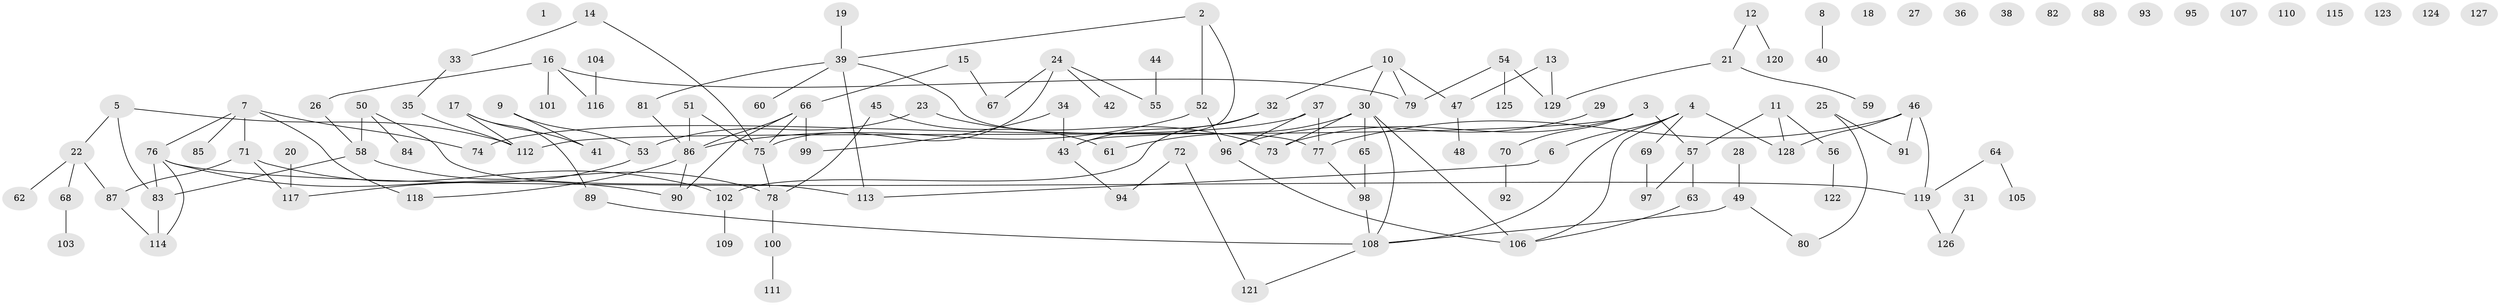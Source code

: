 // coarse degree distribution, {0: 0.19480519480519481, 1: 0.2597402597402597, 2: 0.2727272727272727, 3: 0.05194805194805195, 4: 0.1038961038961039, 5: 0.06493506493506493, 6: 0.012987012987012988, 13: 0.012987012987012988, 10: 0.012987012987012988, 8: 0.012987012987012988}
// Generated by graph-tools (version 1.1) at 2025/42/03/04/25 21:42:32]
// undirected, 129 vertices, 146 edges
graph export_dot {
graph [start="1"]
  node [color=gray90,style=filled];
  1;
  2;
  3;
  4;
  5;
  6;
  7;
  8;
  9;
  10;
  11;
  12;
  13;
  14;
  15;
  16;
  17;
  18;
  19;
  20;
  21;
  22;
  23;
  24;
  25;
  26;
  27;
  28;
  29;
  30;
  31;
  32;
  33;
  34;
  35;
  36;
  37;
  38;
  39;
  40;
  41;
  42;
  43;
  44;
  45;
  46;
  47;
  48;
  49;
  50;
  51;
  52;
  53;
  54;
  55;
  56;
  57;
  58;
  59;
  60;
  61;
  62;
  63;
  64;
  65;
  66;
  67;
  68;
  69;
  70;
  71;
  72;
  73;
  74;
  75;
  76;
  77;
  78;
  79;
  80;
  81;
  82;
  83;
  84;
  85;
  86;
  87;
  88;
  89;
  90;
  91;
  92;
  93;
  94;
  95;
  96;
  97;
  98;
  99;
  100;
  101;
  102;
  103;
  104;
  105;
  106;
  107;
  108;
  109;
  110;
  111;
  112;
  113;
  114;
  115;
  116;
  117;
  118;
  119;
  120;
  121;
  122;
  123;
  124;
  125;
  126;
  127;
  128;
  129;
  2 -- 39;
  2 -- 43;
  2 -- 52;
  3 -- 57;
  3 -- 70;
  3 -- 73;
  3 -- 112;
  4 -- 6;
  4 -- 69;
  4 -- 106;
  4 -- 108;
  4 -- 128;
  5 -- 22;
  5 -- 83;
  5 -- 112;
  6 -- 113;
  7 -- 71;
  7 -- 74;
  7 -- 76;
  7 -- 85;
  7 -- 118;
  8 -- 40;
  9 -- 41;
  9 -- 53;
  10 -- 30;
  10 -- 32;
  10 -- 47;
  10 -- 79;
  11 -- 56;
  11 -- 57;
  11 -- 128;
  12 -- 21;
  12 -- 120;
  13 -- 47;
  13 -- 129;
  14 -- 33;
  14 -- 75;
  15 -- 66;
  15 -- 67;
  16 -- 26;
  16 -- 79;
  16 -- 101;
  16 -- 116;
  17 -- 41;
  17 -- 89;
  17 -- 112;
  19 -- 39;
  20 -- 117;
  21 -- 59;
  21 -- 129;
  22 -- 62;
  22 -- 68;
  22 -- 87;
  23 -- 53;
  23 -- 73;
  24 -- 42;
  24 -- 55;
  24 -- 67;
  24 -- 75;
  25 -- 80;
  25 -- 91;
  26 -- 58;
  28 -- 49;
  29 -- 96;
  30 -- 61;
  30 -- 65;
  30 -- 73;
  30 -- 106;
  30 -- 108;
  31 -- 126;
  32 -- 43;
  32 -- 102;
  33 -- 35;
  34 -- 43;
  34 -- 99;
  35 -- 112;
  37 -- 74;
  37 -- 77;
  37 -- 96;
  39 -- 60;
  39 -- 77;
  39 -- 81;
  39 -- 113;
  43 -- 94;
  44 -- 55;
  45 -- 61;
  45 -- 78;
  46 -- 77;
  46 -- 91;
  46 -- 119;
  46 -- 128;
  47 -- 48;
  49 -- 80;
  49 -- 108;
  50 -- 58;
  50 -- 84;
  50 -- 113;
  51 -- 75;
  51 -- 86;
  52 -- 86;
  52 -- 96;
  53 -- 117;
  54 -- 79;
  54 -- 125;
  54 -- 129;
  56 -- 122;
  57 -- 63;
  57 -- 97;
  58 -- 78;
  58 -- 83;
  63 -- 106;
  64 -- 105;
  64 -- 119;
  65 -- 98;
  66 -- 75;
  66 -- 86;
  66 -- 90;
  66 -- 99;
  68 -- 103;
  69 -- 97;
  70 -- 92;
  71 -- 87;
  71 -- 102;
  71 -- 117;
  72 -- 94;
  72 -- 121;
  75 -- 78;
  76 -- 83;
  76 -- 90;
  76 -- 114;
  76 -- 119;
  77 -- 98;
  78 -- 100;
  81 -- 86;
  83 -- 114;
  86 -- 90;
  86 -- 118;
  87 -- 114;
  89 -- 108;
  96 -- 106;
  98 -- 108;
  100 -- 111;
  102 -- 109;
  104 -- 116;
  108 -- 121;
  119 -- 126;
}
